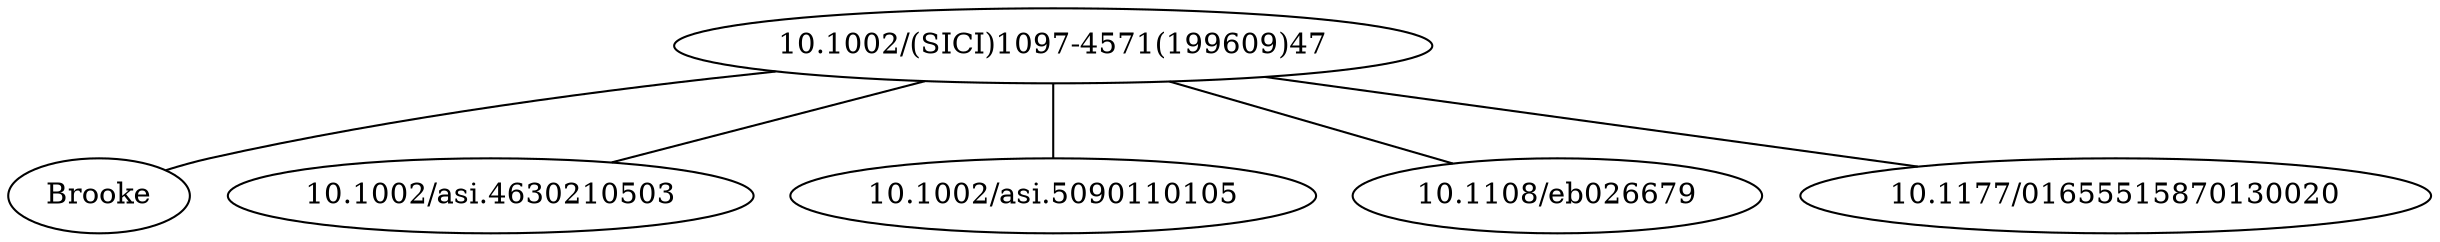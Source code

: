 strict graph mind_map224 {
	"10.1002/(SICI)1097-4571(199609)47" -- Brooke
	"10.1002/(SICI)1097-4571(199609)47" -- "10.1002/asi.4630210503"
	"10.1002/(SICI)1097-4571(199609)47" -- "10.1002/asi.5090110105"
	"10.1002/(SICI)1097-4571(199609)47" -- "10.1108/eb026679"
	"10.1002/(SICI)1097-4571(199609)47" -- "10.1177/01655515870130020"
}

